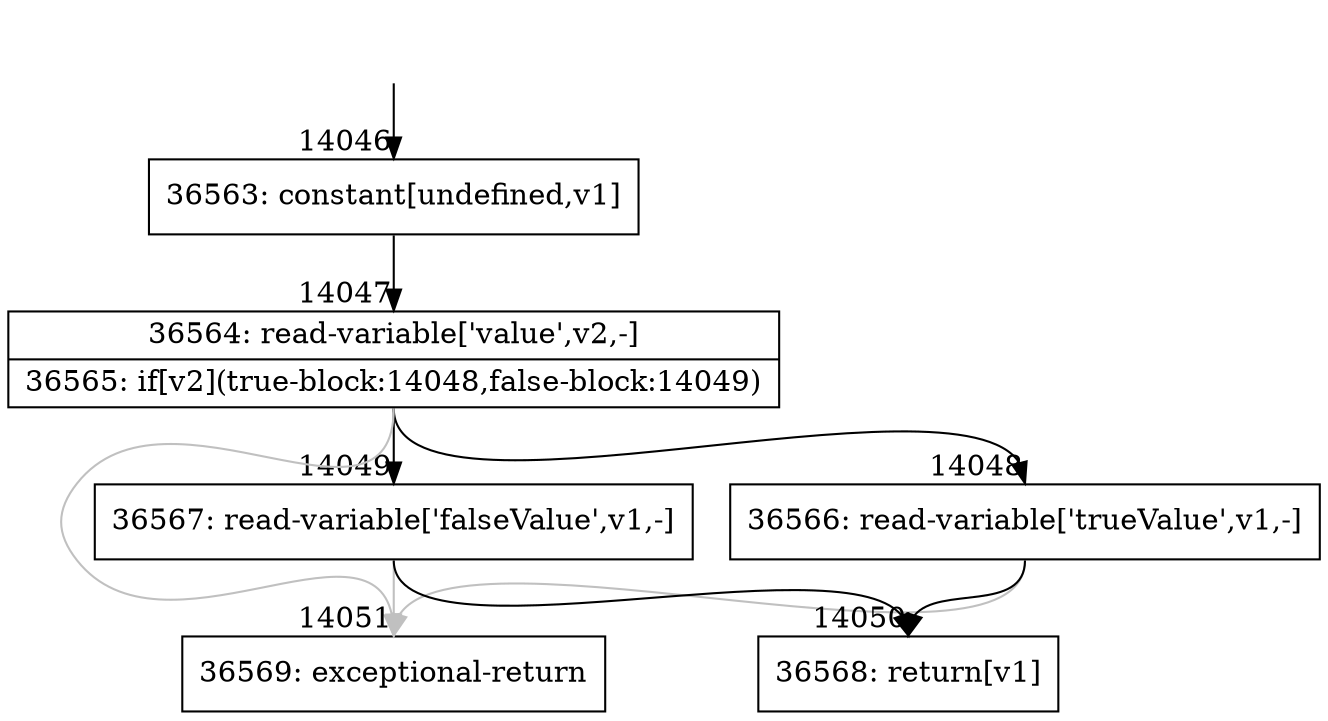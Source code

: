 digraph {
rankdir="TD"
BB_entry1099[shape=none,label=""];
BB_entry1099 -> BB14046 [tailport=s, headport=n, headlabel="    14046"]
BB14046 [shape=record label="{36563: constant[undefined,v1]}" ] 
BB14046 -> BB14047 [tailport=s, headport=n, headlabel="      14047"]
BB14047 [shape=record label="{36564: read-variable['value',v2,-]|36565: if[v2](true-block:14048,false-block:14049)}" ] 
BB14047 -> BB14048 [tailport=s, headport=n, headlabel="      14048"]
BB14047 -> BB14049 [tailport=s, headport=n, headlabel="      14049"]
BB14047 -> BB14051 [tailport=s, headport=n, color=gray, headlabel="      14051"]
BB14048 [shape=record label="{36566: read-variable['trueValue',v1,-]}" ] 
BB14048 -> BB14050 [tailport=s, headport=n, headlabel="      14050"]
BB14048 -> BB14051 [tailport=s, headport=n, color=gray]
BB14049 [shape=record label="{36567: read-variable['falseValue',v1,-]}" ] 
BB14049 -> BB14050 [tailport=s, headport=n]
BB14049 -> BB14051 [tailport=s, headport=n, color=gray]
BB14050 [shape=record label="{36568: return[v1]}" ] 
BB14051 [shape=record label="{36569: exceptional-return}" ] 
//#$~ 21820
}
